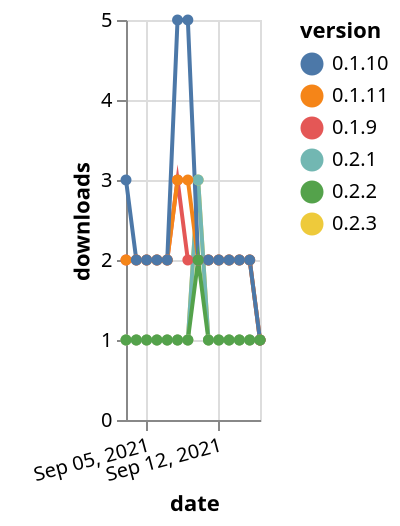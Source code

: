 {"$schema": "https://vega.github.io/schema/vega-lite/v5.json", "description": "A simple bar chart with embedded data.", "data": {"values": [{"date": "2021-09-03", "total": 386, "delta": 1, "version": "0.2.3"}, {"date": "2021-09-04", "total": 387, "delta": 1, "version": "0.2.3"}, {"date": "2021-09-05", "total": 388, "delta": 1, "version": "0.2.3"}, {"date": "2021-09-06", "total": 389, "delta": 1, "version": "0.2.3"}, {"date": "2021-09-07", "total": 390, "delta": 1, "version": "0.2.3"}, {"date": "2021-09-08", "total": 391, "delta": 1, "version": "0.2.3"}, {"date": "2021-09-09", "total": 392, "delta": 1, "version": "0.2.3"}, {"date": "2021-09-10", "total": 395, "delta": 3, "version": "0.2.3"}, {"date": "2021-09-11", "total": 396, "delta": 1, "version": "0.2.3"}, {"date": "2021-09-12", "total": 397, "delta": 1, "version": "0.2.3"}, {"date": "2021-09-13", "total": 398, "delta": 1, "version": "0.2.3"}, {"date": "2021-09-14", "total": 399, "delta": 1, "version": "0.2.3"}, {"date": "2021-09-15", "total": 400, "delta": 1, "version": "0.2.3"}, {"date": "2021-09-16", "total": 401, "delta": 1, "version": "0.2.3"}, {"date": "2021-09-03", "total": 298, "delta": 1, "version": "0.2.1"}, {"date": "2021-09-04", "total": 299, "delta": 1, "version": "0.2.1"}, {"date": "2021-09-05", "total": 300, "delta": 1, "version": "0.2.1"}, {"date": "2021-09-06", "total": 301, "delta": 1, "version": "0.2.1"}, {"date": "2021-09-07", "total": 302, "delta": 1, "version": "0.2.1"}, {"date": "2021-09-08", "total": 303, "delta": 1, "version": "0.2.1"}, {"date": "2021-09-09", "total": 304, "delta": 1, "version": "0.2.1"}, {"date": "2021-09-10", "total": 307, "delta": 3, "version": "0.2.1"}, {"date": "2021-09-11", "total": 308, "delta": 1, "version": "0.2.1"}, {"date": "2021-09-12", "total": 309, "delta": 1, "version": "0.2.1"}, {"date": "2021-09-13", "total": 310, "delta": 1, "version": "0.2.1"}, {"date": "2021-09-14", "total": 311, "delta": 1, "version": "0.2.1"}, {"date": "2021-09-15", "total": 312, "delta": 1, "version": "0.2.1"}, {"date": "2021-09-16", "total": 313, "delta": 1, "version": "0.2.1"}, {"date": "2021-09-03", "total": 2237, "delta": 2, "version": "0.1.9"}, {"date": "2021-09-04", "total": 2239, "delta": 2, "version": "0.1.9"}, {"date": "2021-09-05", "total": 2241, "delta": 2, "version": "0.1.9"}, {"date": "2021-09-06", "total": 2243, "delta": 2, "version": "0.1.9"}, {"date": "2021-09-07", "total": 2245, "delta": 2, "version": "0.1.9"}, {"date": "2021-09-08", "total": 2248, "delta": 3, "version": "0.1.9"}, {"date": "2021-09-09", "total": 2250, "delta": 2, "version": "0.1.9"}, {"date": "2021-09-10", "total": 2252, "delta": 2, "version": "0.1.9"}, {"date": "2021-09-11", "total": 2254, "delta": 2, "version": "0.1.9"}, {"date": "2021-09-12", "total": 2256, "delta": 2, "version": "0.1.9"}, {"date": "2021-09-13", "total": 2258, "delta": 2, "version": "0.1.9"}, {"date": "2021-09-14", "total": 2260, "delta": 2, "version": "0.1.9"}, {"date": "2021-09-15", "total": 2262, "delta": 2, "version": "0.1.9"}, {"date": "2021-09-16", "total": 2263, "delta": 1, "version": "0.1.9"}, {"date": "2021-09-03", "total": 1998, "delta": 2, "version": "0.1.11"}, {"date": "2021-09-04", "total": 2000, "delta": 2, "version": "0.1.11"}, {"date": "2021-09-05", "total": 2002, "delta": 2, "version": "0.1.11"}, {"date": "2021-09-06", "total": 2004, "delta": 2, "version": "0.1.11"}, {"date": "2021-09-07", "total": 2006, "delta": 2, "version": "0.1.11"}, {"date": "2021-09-08", "total": 2009, "delta": 3, "version": "0.1.11"}, {"date": "2021-09-09", "total": 2012, "delta": 3, "version": "0.1.11"}, {"date": "2021-09-10", "total": 2014, "delta": 2, "version": "0.1.11"}, {"date": "2021-09-11", "total": 2016, "delta": 2, "version": "0.1.11"}, {"date": "2021-09-12", "total": 2018, "delta": 2, "version": "0.1.11"}, {"date": "2021-09-13", "total": 2020, "delta": 2, "version": "0.1.11"}, {"date": "2021-09-14", "total": 2022, "delta": 2, "version": "0.1.11"}, {"date": "2021-09-15", "total": 2024, "delta": 2, "version": "0.1.11"}, {"date": "2021-09-16", "total": 2025, "delta": 1, "version": "0.1.11"}, {"date": "2021-09-03", "total": 2810, "delta": 3, "version": "0.1.10"}, {"date": "2021-09-04", "total": 2812, "delta": 2, "version": "0.1.10"}, {"date": "2021-09-05", "total": 2814, "delta": 2, "version": "0.1.10"}, {"date": "2021-09-06", "total": 2816, "delta": 2, "version": "0.1.10"}, {"date": "2021-09-07", "total": 2818, "delta": 2, "version": "0.1.10"}, {"date": "2021-09-08", "total": 2823, "delta": 5, "version": "0.1.10"}, {"date": "2021-09-09", "total": 2828, "delta": 5, "version": "0.1.10"}, {"date": "2021-09-10", "total": 2830, "delta": 2, "version": "0.1.10"}, {"date": "2021-09-11", "total": 2832, "delta": 2, "version": "0.1.10"}, {"date": "2021-09-12", "total": 2834, "delta": 2, "version": "0.1.10"}, {"date": "2021-09-13", "total": 2836, "delta": 2, "version": "0.1.10"}, {"date": "2021-09-14", "total": 2838, "delta": 2, "version": "0.1.10"}, {"date": "2021-09-15", "total": 2840, "delta": 2, "version": "0.1.10"}, {"date": "2021-09-16", "total": 2841, "delta": 1, "version": "0.1.10"}, {"date": "2021-09-03", "total": 179, "delta": 1, "version": "0.2.2"}, {"date": "2021-09-04", "total": 180, "delta": 1, "version": "0.2.2"}, {"date": "2021-09-05", "total": 181, "delta": 1, "version": "0.2.2"}, {"date": "2021-09-06", "total": 182, "delta": 1, "version": "0.2.2"}, {"date": "2021-09-07", "total": 183, "delta": 1, "version": "0.2.2"}, {"date": "2021-09-08", "total": 184, "delta": 1, "version": "0.2.2"}, {"date": "2021-09-09", "total": 185, "delta": 1, "version": "0.2.2"}, {"date": "2021-09-10", "total": 187, "delta": 2, "version": "0.2.2"}, {"date": "2021-09-11", "total": 188, "delta": 1, "version": "0.2.2"}, {"date": "2021-09-12", "total": 189, "delta": 1, "version": "0.2.2"}, {"date": "2021-09-13", "total": 190, "delta": 1, "version": "0.2.2"}, {"date": "2021-09-14", "total": 191, "delta": 1, "version": "0.2.2"}, {"date": "2021-09-15", "total": 192, "delta": 1, "version": "0.2.2"}, {"date": "2021-09-16", "total": 193, "delta": 1, "version": "0.2.2"}]}, "width": "container", "mark": {"type": "line", "point": {"filled": true}}, "encoding": {"x": {"field": "date", "type": "temporal", "timeUnit": "yearmonthdate", "title": "date", "axis": {"labelAngle": -15}}, "y": {"field": "delta", "type": "quantitative", "title": "downloads"}, "color": {"field": "version", "type": "nominal"}, "tooltip": {"field": "delta"}}}